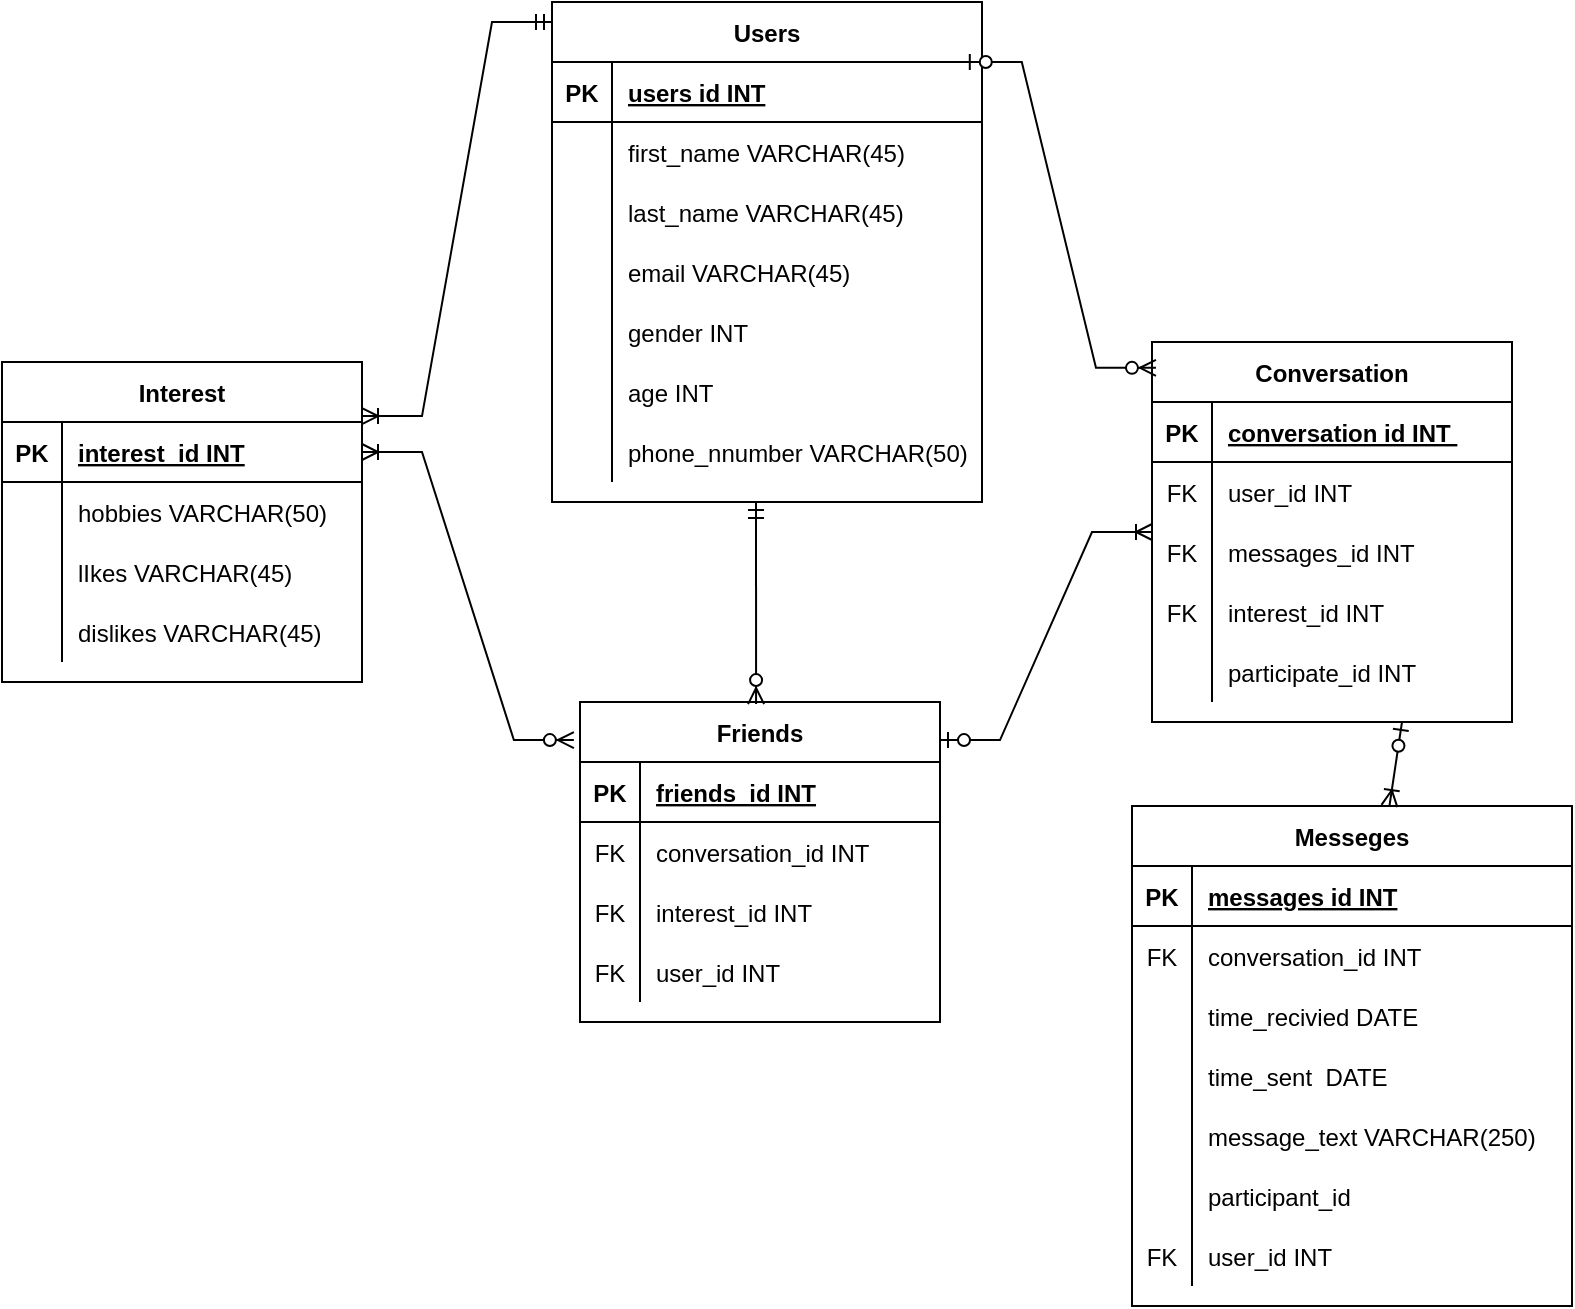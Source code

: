 <mxfile version="20.2.7" type="device"><diagram id="KVQDERozos67X1Ap4A6i" name="Page-1"><mxGraphModel dx="868" dy="450" grid="1" gridSize="10" guides="1" tooltips="1" connect="1" arrows="1" fold="1" page="1" pageScale="1" pageWidth="850" pageHeight="1100" math="0" shadow="0"><root><mxCell id="0"/><mxCell id="1" parent="0"/><mxCell id="LtBxt_j4QgVBI5qPL73E-1" value="Users" style="shape=table;startSize=30;container=1;collapsible=1;childLayout=tableLayout;fixedRows=1;rowLines=0;fontStyle=1;align=center;resizeLast=1;" parent="1" vertex="1"><mxGeometry x="335" y="110" width="215" height="250" as="geometry"/></mxCell><mxCell id="LtBxt_j4QgVBI5qPL73E-2" value="" style="shape=tableRow;horizontal=0;startSize=0;swimlaneHead=0;swimlaneBody=0;fillColor=none;collapsible=0;dropTarget=0;points=[[0,0.5],[1,0.5]];portConstraint=eastwest;top=0;left=0;right=0;bottom=1;" parent="LtBxt_j4QgVBI5qPL73E-1" vertex="1"><mxGeometry y="30" width="215" height="30" as="geometry"/></mxCell><mxCell id="LtBxt_j4QgVBI5qPL73E-3" value="PK" style="shape=partialRectangle;connectable=0;fillColor=none;top=0;left=0;bottom=0;right=0;fontStyle=1;overflow=hidden;" parent="LtBxt_j4QgVBI5qPL73E-2" vertex="1"><mxGeometry width="30" height="30" as="geometry"><mxRectangle width="30" height="30" as="alternateBounds"/></mxGeometry></mxCell><mxCell id="LtBxt_j4QgVBI5qPL73E-4" value="users id INT" style="shape=partialRectangle;connectable=0;fillColor=none;top=0;left=0;bottom=0;right=0;align=left;spacingLeft=6;fontStyle=5;overflow=hidden;" parent="LtBxt_j4QgVBI5qPL73E-2" vertex="1"><mxGeometry x="30" width="185" height="30" as="geometry"><mxRectangle width="185" height="30" as="alternateBounds"/></mxGeometry></mxCell><mxCell id="LtBxt_j4QgVBI5qPL73E-5" value="" style="shape=tableRow;horizontal=0;startSize=0;swimlaneHead=0;swimlaneBody=0;fillColor=none;collapsible=0;dropTarget=0;points=[[0,0.5],[1,0.5]];portConstraint=eastwest;top=0;left=0;right=0;bottom=0;" parent="LtBxt_j4QgVBI5qPL73E-1" vertex="1"><mxGeometry y="60" width="215" height="30" as="geometry"/></mxCell><mxCell id="LtBxt_j4QgVBI5qPL73E-6" value="" style="shape=partialRectangle;connectable=0;fillColor=none;top=0;left=0;bottom=0;right=0;editable=1;overflow=hidden;" parent="LtBxt_j4QgVBI5qPL73E-5" vertex="1"><mxGeometry width="30" height="30" as="geometry"><mxRectangle width="30" height="30" as="alternateBounds"/></mxGeometry></mxCell><mxCell id="LtBxt_j4QgVBI5qPL73E-7" value="first_name VARCHAR(45)" style="shape=partialRectangle;connectable=0;fillColor=none;top=0;left=0;bottom=0;right=0;align=left;spacingLeft=6;overflow=hidden;" parent="LtBxt_j4QgVBI5qPL73E-5" vertex="1"><mxGeometry x="30" width="185" height="30" as="geometry"><mxRectangle width="185" height="30" as="alternateBounds"/></mxGeometry></mxCell><mxCell id="LtBxt_j4QgVBI5qPL73E-8" value="" style="shape=tableRow;horizontal=0;startSize=0;swimlaneHead=0;swimlaneBody=0;fillColor=none;collapsible=0;dropTarget=0;points=[[0,0.5],[1,0.5]];portConstraint=eastwest;top=0;left=0;right=0;bottom=0;" parent="LtBxt_j4QgVBI5qPL73E-1" vertex="1"><mxGeometry y="90" width="215" height="30" as="geometry"/></mxCell><mxCell id="LtBxt_j4QgVBI5qPL73E-9" value="" style="shape=partialRectangle;connectable=0;fillColor=none;top=0;left=0;bottom=0;right=0;editable=1;overflow=hidden;" parent="LtBxt_j4QgVBI5qPL73E-8" vertex="1"><mxGeometry width="30" height="30" as="geometry"><mxRectangle width="30" height="30" as="alternateBounds"/></mxGeometry></mxCell><mxCell id="LtBxt_j4QgVBI5qPL73E-10" value="last_name VARCHAR(45)" style="shape=partialRectangle;connectable=0;fillColor=none;top=0;left=0;bottom=0;right=0;align=left;spacingLeft=6;overflow=hidden;" parent="LtBxt_j4QgVBI5qPL73E-8" vertex="1"><mxGeometry x="30" width="185" height="30" as="geometry"><mxRectangle width="185" height="30" as="alternateBounds"/></mxGeometry></mxCell><mxCell id="LtBxt_j4QgVBI5qPL73E-11" value="" style="shape=tableRow;horizontal=0;startSize=0;swimlaneHead=0;swimlaneBody=0;fillColor=none;collapsible=0;dropTarget=0;points=[[0,0.5],[1,0.5]];portConstraint=eastwest;top=0;left=0;right=0;bottom=0;" parent="LtBxt_j4QgVBI5qPL73E-1" vertex="1"><mxGeometry y="120" width="215" height="30" as="geometry"/></mxCell><mxCell id="LtBxt_j4QgVBI5qPL73E-12" value="" style="shape=partialRectangle;connectable=0;fillColor=none;top=0;left=0;bottom=0;right=0;editable=1;overflow=hidden;" parent="LtBxt_j4QgVBI5qPL73E-11" vertex="1"><mxGeometry width="30" height="30" as="geometry"><mxRectangle width="30" height="30" as="alternateBounds"/></mxGeometry></mxCell><mxCell id="LtBxt_j4QgVBI5qPL73E-13" value="email VARCHAR(45)" style="shape=partialRectangle;connectable=0;fillColor=none;top=0;left=0;bottom=0;right=0;align=left;spacingLeft=6;overflow=hidden;" parent="LtBxt_j4QgVBI5qPL73E-11" vertex="1"><mxGeometry x="30" width="185" height="30" as="geometry"><mxRectangle width="185" height="30" as="alternateBounds"/></mxGeometry></mxCell><mxCell id="LtBxt_j4QgVBI5qPL73E-14" value="" style="shape=tableRow;horizontal=0;startSize=0;swimlaneHead=0;swimlaneBody=0;fillColor=none;collapsible=0;dropTarget=0;points=[[0,0.5],[1,0.5]];portConstraint=eastwest;top=0;left=0;right=0;bottom=0;" parent="LtBxt_j4QgVBI5qPL73E-1" vertex="1"><mxGeometry y="150" width="215" height="30" as="geometry"/></mxCell><mxCell id="LtBxt_j4QgVBI5qPL73E-15" value="" style="shape=partialRectangle;connectable=0;fillColor=none;top=0;left=0;bottom=0;right=0;editable=1;overflow=hidden;" parent="LtBxt_j4QgVBI5qPL73E-14" vertex="1"><mxGeometry width="30" height="30" as="geometry"><mxRectangle width="30" height="30" as="alternateBounds"/></mxGeometry></mxCell><mxCell id="LtBxt_j4QgVBI5qPL73E-16" value="gender INT" style="shape=partialRectangle;connectable=0;fillColor=none;top=0;left=0;bottom=0;right=0;align=left;spacingLeft=6;overflow=hidden;" parent="LtBxt_j4QgVBI5qPL73E-14" vertex="1"><mxGeometry x="30" width="185" height="30" as="geometry"><mxRectangle width="185" height="30" as="alternateBounds"/></mxGeometry></mxCell><mxCell id="LtBxt_j4QgVBI5qPL73E-17" value="" style="shape=tableRow;horizontal=0;startSize=0;swimlaneHead=0;swimlaneBody=0;fillColor=none;collapsible=0;dropTarget=0;points=[[0,0.5],[1,0.5]];portConstraint=eastwest;top=0;left=0;right=0;bottom=0;" parent="LtBxt_j4QgVBI5qPL73E-1" vertex="1"><mxGeometry y="180" width="215" height="30" as="geometry"/></mxCell><mxCell id="LtBxt_j4QgVBI5qPL73E-18" value="" style="shape=partialRectangle;connectable=0;fillColor=none;top=0;left=0;bottom=0;right=0;editable=1;overflow=hidden;" parent="LtBxt_j4QgVBI5qPL73E-17" vertex="1"><mxGeometry width="30" height="30" as="geometry"><mxRectangle width="30" height="30" as="alternateBounds"/></mxGeometry></mxCell><mxCell id="LtBxt_j4QgVBI5qPL73E-19" value="age INT" style="shape=partialRectangle;connectable=0;fillColor=none;top=0;left=0;bottom=0;right=0;align=left;spacingLeft=6;overflow=hidden;" parent="LtBxt_j4QgVBI5qPL73E-17" vertex="1"><mxGeometry x="30" width="185" height="30" as="geometry"><mxRectangle width="185" height="30" as="alternateBounds"/></mxGeometry></mxCell><mxCell id="LtBxt_j4QgVBI5qPL73E-20" value="" style="shape=tableRow;horizontal=0;startSize=0;swimlaneHead=0;swimlaneBody=0;fillColor=none;collapsible=0;dropTarget=0;points=[[0,0.5],[1,0.5]];portConstraint=eastwest;top=0;left=0;right=0;bottom=0;" parent="LtBxt_j4QgVBI5qPL73E-1" vertex="1"><mxGeometry y="210" width="215" height="30" as="geometry"/></mxCell><mxCell id="LtBxt_j4QgVBI5qPL73E-21" value="" style="shape=partialRectangle;connectable=0;fillColor=none;top=0;left=0;bottom=0;right=0;editable=1;overflow=hidden;" parent="LtBxt_j4QgVBI5qPL73E-20" vertex="1"><mxGeometry width="30" height="30" as="geometry"><mxRectangle width="30" height="30" as="alternateBounds"/></mxGeometry></mxCell><mxCell id="LtBxt_j4QgVBI5qPL73E-22" value="phone_nnumber VARCHAR(50)" style="shape=partialRectangle;connectable=0;fillColor=none;top=0;left=0;bottom=0;right=0;align=left;spacingLeft=6;overflow=hidden;" parent="LtBxt_j4QgVBI5qPL73E-20" vertex="1"><mxGeometry x="30" width="185" height="30" as="geometry"><mxRectangle width="185" height="30" as="alternateBounds"/></mxGeometry></mxCell><mxCell id="LtBxt_j4QgVBI5qPL73E-23" value="Interest" style="shape=table;startSize=30;container=1;collapsible=1;childLayout=tableLayout;fixedRows=1;rowLines=0;fontStyle=1;align=center;resizeLast=1;" parent="1" vertex="1"><mxGeometry x="60" y="290" width="180" height="160" as="geometry"/></mxCell><mxCell id="LtBxt_j4QgVBI5qPL73E-24" value="" style="shape=tableRow;horizontal=0;startSize=0;swimlaneHead=0;swimlaneBody=0;fillColor=none;collapsible=0;dropTarget=0;points=[[0,0.5],[1,0.5]];portConstraint=eastwest;top=0;left=0;right=0;bottom=1;" parent="LtBxt_j4QgVBI5qPL73E-23" vertex="1"><mxGeometry y="30" width="180" height="30" as="geometry"/></mxCell><mxCell id="LtBxt_j4QgVBI5qPL73E-25" value="PK" style="shape=partialRectangle;connectable=0;fillColor=none;top=0;left=0;bottom=0;right=0;fontStyle=1;overflow=hidden;" parent="LtBxt_j4QgVBI5qPL73E-24" vertex="1"><mxGeometry width="30" height="30" as="geometry"><mxRectangle width="30" height="30" as="alternateBounds"/></mxGeometry></mxCell><mxCell id="LtBxt_j4QgVBI5qPL73E-26" value="interest_id INT" style="shape=partialRectangle;connectable=0;fillColor=none;top=0;left=0;bottom=0;right=0;align=left;spacingLeft=6;fontStyle=5;overflow=hidden;" parent="LtBxt_j4QgVBI5qPL73E-24" vertex="1"><mxGeometry x="30" width="150" height="30" as="geometry"><mxRectangle width="150" height="30" as="alternateBounds"/></mxGeometry></mxCell><mxCell id="LtBxt_j4QgVBI5qPL73E-27" value="" style="shape=tableRow;horizontal=0;startSize=0;swimlaneHead=0;swimlaneBody=0;fillColor=none;collapsible=0;dropTarget=0;points=[[0,0.5],[1,0.5]];portConstraint=eastwest;top=0;left=0;right=0;bottom=0;" parent="LtBxt_j4QgVBI5qPL73E-23" vertex="1"><mxGeometry y="60" width="180" height="30" as="geometry"/></mxCell><mxCell id="LtBxt_j4QgVBI5qPL73E-28" value="" style="shape=partialRectangle;connectable=0;fillColor=none;top=0;left=0;bottom=0;right=0;editable=1;overflow=hidden;" parent="LtBxt_j4QgVBI5qPL73E-27" vertex="1"><mxGeometry width="30" height="30" as="geometry"><mxRectangle width="30" height="30" as="alternateBounds"/></mxGeometry></mxCell><mxCell id="LtBxt_j4QgVBI5qPL73E-29" value="hobbies VARCHAR(50)" style="shape=partialRectangle;connectable=0;fillColor=none;top=0;left=0;bottom=0;right=0;align=left;spacingLeft=6;overflow=hidden;" parent="LtBxt_j4QgVBI5qPL73E-27" vertex="1"><mxGeometry x="30" width="150" height="30" as="geometry"><mxRectangle width="150" height="30" as="alternateBounds"/></mxGeometry></mxCell><mxCell id="LtBxt_j4QgVBI5qPL73E-30" value="" style="shape=tableRow;horizontal=0;startSize=0;swimlaneHead=0;swimlaneBody=0;fillColor=none;collapsible=0;dropTarget=0;points=[[0,0.5],[1,0.5]];portConstraint=eastwest;top=0;left=0;right=0;bottom=0;" parent="LtBxt_j4QgVBI5qPL73E-23" vertex="1"><mxGeometry y="90" width="180" height="30" as="geometry"/></mxCell><mxCell id="LtBxt_j4QgVBI5qPL73E-31" value="" style="shape=partialRectangle;connectable=0;fillColor=none;top=0;left=0;bottom=0;right=0;editable=1;overflow=hidden;" parent="LtBxt_j4QgVBI5qPL73E-30" vertex="1"><mxGeometry width="30" height="30" as="geometry"><mxRectangle width="30" height="30" as="alternateBounds"/></mxGeometry></mxCell><mxCell id="LtBxt_j4QgVBI5qPL73E-32" value="lIkes VARCHAR(45)" style="shape=partialRectangle;connectable=0;fillColor=none;top=0;left=0;bottom=0;right=0;align=left;spacingLeft=6;overflow=hidden;" parent="LtBxt_j4QgVBI5qPL73E-30" vertex="1"><mxGeometry x="30" width="150" height="30" as="geometry"><mxRectangle width="150" height="30" as="alternateBounds"/></mxGeometry></mxCell><mxCell id="LtBxt_j4QgVBI5qPL73E-33" value="" style="shape=tableRow;horizontal=0;startSize=0;swimlaneHead=0;swimlaneBody=0;fillColor=none;collapsible=0;dropTarget=0;points=[[0,0.5],[1,0.5]];portConstraint=eastwest;top=0;left=0;right=0;bottom=0;" parent="LtBxt_j4QgVBI5qPL73E-23" vertex="1"><mxGeometry y="120" width="180" height="30" as="geometry"/></mxCell><mxCell id="LtBxt_j4QgVBI5qPL73E-34" value="" style="shape=partialRectangle;connectable=0;fillColor=none;top=0;left=0;bottom=0;right=0;editable=1;overflow=hidden;" parent="LtBxt_j4QgVBI5qPL73E-33" vertex="1"><mxGeometry width="30" height="30" as="geometry"><mxRectangle width="30" height="30" as="alternateBounds"/></mxGeometry></mxCell><mxCell id="LtBxt_j4QgVBI5qPL73E-35" value="dislikes VARCHAR(45)" style="shape=partialRectangle;connectable=0;fillColor=none;top=0;left=0;bottom=0;right=0;align=left;spacingLeft=6;overflow=hidden;" parent="LtBxt_j4QgVBI5qPL73E-33" vertex="1"><mxGeometry x="30" width="150" height="30" as="geometry"><mxRectangle width="150" height="30" as="alternateBounds"/></mxGeometry></mxCell><mxCell id="LtBxt_j4QgVBI5qPL73E-36" value="Friends" style="shape=table;startSize=30;container=1;collapsible=1;childLayout=tableLayout;fixedRows=1;rowLines=0;fontStyle=1;align=center;resizeLast=1;" parent="1" vertex="1"><mxGeometry x="349" y="460" width="180" height="160" as="geometry"/></mxCell><mxCell id="LtBxt_j4QgVBI5qPL73E-37" value="" style="shape=tableRow;horizontal=0;startSize=0;swimlaneHead=0;swimlaneBody=0;fillColor=none;collapsible=0;dropTarget=0;points=[[0,0.5],[1,0.5]];portConstraint=eastwest;top=0;left=0;right=0;bottom=1;" parent="LtBxt_j4QgVBI5qPL73E-36" vertex="1"><mxGeometry y="30" width="180" height="30" as="geometry"/></mxCell><mxCell id="LtBxt_j4QgVBI5qPL73E-38" value="PK" style="shape=partialRectangle;connectable=0;fillColor=none;top=0;left=0;bottom=0;right=0;fontStyle=1;overflow=hidden;" parent="LtBxt_j4QgVBI5qPL73E-37" vertex="1"><mxGeometry width="30" height="30" as="geometry"><mxRectangle width="30" height="30" as="alternateBounds"/></mxGeometry></mxCell><mxCell id="LtBxt_j4QgVBI5qPL73E-39" value="friends_id INT" style="shape=partialRectangle;connectable=0;fillColor=none;top=0;left=0;bottom=0;right=0;align=left;spacingLeft=6;fontStyle=5;overflow=hidden;" parent="LtBxt_j4QgVBI5qPL73E-37" vertex="1"><mxGeometry x="30" width="150" height="30" as="geometry"><mxRectangle width="150" height="30" as="alternateBounds"/></mxGeometry></mxCell><mxCell id="LtBxt_j4QgVBI5qPL73E-40" value="" style="shape=tableRow;horizontal=0;startSize=0;swimlaneHead=0;swimlaneBody=0;fillColor=none;collapsible=0;dropTarget=0;points=[[0,0.5],[1,0.5]];portConstraint=eastwest;top=0;left=0;right=0;bottom=0;" parent="LtBxt_j4QgVBI5qPL73E-36" vertex="1"><mxGeometry y="60" width="180" height="30" as="geometry"/></mxCell><mxCell id="LtBxt_j4QgVBI5qPL73E-41" value="FK" style="shape=partialRectangle;connectable=0;fillColor=none;top=0;left=0;bottom=0;right=0;editable=1;overflow=hidden;" parent="LtBxt_j4QgVBI5qPL73E-40" vertex="1"><mxGeometry width="30" height="30" as="geometry"><mxRectangle width="30" height="30" as="alternateBounds"/></mxGeometry></mxCell><mxCell id="LtBxt_j4QgVBI5qPL73E-42" value="conversation_id INT" style="shape=partialRectangle;connectable=0;fillColor=none;top=0;left=0;bottom=0;right=0;align=left;spacingLeft=6;overflow=hidden;" parent="LtBxt_j4QgVBI5qPL73E-40" vertex="1"><mxGeometry x="30" width="150" height="30" as="geometry"><mxRectangle width="150" height="30" as="alternateBounds"/></mxGeometry></mxCell><mxCell id="LtBxt_j4QgVBI5qPL73E-43" value="" style="shape=tableRow;horizontal=0;startSize=0;swimlaneHead=0;swimlaneBody=0;fillColor=none;collapsible=0;dropTarget=0;points=[[0,0.5],[1,0.5]];portConstraint=eastwest;top=0;left=0;right=0;bottom=0;" parent="LtBxt_j4QgVBI5qPL73E-36" vertex="1"><mxGeometry y="90" width="180" height="30" as="geometry"/></mxCell><mxCell id="LtBxt_j4QgVBI5qPL73E-44" value="FK" style="shape=partialRectangle;connectable=0;fillColor=none;top=0;left=0;bottom=0;right=0;editable=1;overflow=hidden;" parent="LtBxt_j4QgVBI5qPL73E-43" vertex="1"><mxGeometry width="30" height="30" as="geometry"><mxRectangle width="30" height="30" as="alternateBounds"/></mxGeometry></mxCell><mxCell id="LtBxt_j4QgVBI5qPL73E-45" value="interest_id INT" style="shape=partialRectangle;connectable=0;fillColor=none;top=0;left=0;bottom=0;right=0;align=left;spacingLeft=6;overflow=hidden;" parent="LtBxt_j4QgVBI5qPL73E-43" vertex="1"><mxGeometry x="30" width="150" height="30" as="geometry"><mxRectangle width="150" height="30" as="alternateBounds"/></mxGeometry></mxCell><mxCell id="LtBxt_j4QgVBI5qPL73E-46" value="" style="shape=tableRow;horizontal=0;startSize=0;swimlaneHead=0;swimlaneBody=0;fillColor=none;collapsible=0;dropTarget=0;points=[[0,0.5],[1,0.5]];portConstraint=eastwest;top=0;left=0;right=0;bottom=0;" parent="LtBxt_j4QgVBI5qPL73E-36" vertex="1"><mxGeometry y="120" width="180" height="30" as="geometry"/></mxCell><mxCell id="LtBxt_j4QgVBI5qPL73E-47" value="FK" style="shape=partialRectangle;connectable=0;fillColor=none;top=0;left=0;bottom=0;right=0;editable=1;overflow=hidden;" parent="LtBxt_j4QgVBI5qPL73E-46" vertex="1"><mxGeometry width="30" height="30" as="geometry"><mxRectangle width="30" height="30" as="alternateBounds"/></mxGeometry></mxCell><mxCell id="LtBxt_j4QgVBI5qPL73E-48" value="user_id INT" style="shape=partialRectangle;connectable=0;fillColor=none;top=0;left=0;bottom=0;right=0;align=left;spacingLeft=6;overflow=hidden;" parent="LtBxt_j4QgVBI5qPL73E-46" vertex="1"><mxGeometry x="30" width="150" height="30" as="geometry"><mxRectangle width="150" height="30" as="alternateBounds"/></mxGeometry></mxCell><mxCell id="LtBxt_j4QgVBI5qPL73E-49" value="Conversation" style="shape=table;startSize=30;container=1;collapsible=1;childLayout=tableLayout;fixedRows=1;rowLines=0;fontStyle=1;align=center;resizeLast=1;" parent="1" vertex="1"><mxGeometry x="635" y="280" width="180" height="190" as="geometry"/></mxCell><mxCell id="LtBxt_j4QgVBI5qPL73E-50" value="" style="shape=tableRow;horizontal=0;startSize=0;swimlaneHead=0;swimlaneBody=0;fillColor=none;collapsible=0;dropTarget=0;points=[[0,0.5],[1,0.5]];portConstraint=eastwest;top=0;left=0;right=0;bottom=1;" parent="LtBxt_j4QgVBI5qPL73E-49" vertex="1"><mxGeometry y="30" width="180" height="30" as="geometry"/></mxCell><mxCell id="LtBxt_j4QgVBI5qPL73E-51" value="PK" style="shape=partialRectangle;connectable=0;fillColor=none;top=0;left=0;bottom=0;right=0;fontStyle=1;overflow=hidden;" parent="LtBxt_j4QgVBI5qPL73E-50" vertex="1"><mxGeometry width="30" height="30" as="geometry"><mxRectangle width="30" height="30" as="alternateBounds"/></mxGeometry></mxCell><mxCell id="LtBxt_j4QgVBI5qPL73E-52" value="conversation id INT " style="shape=partialRectangle;connectable=0;fillColor=none;top=0;left=0;bottom=0;right=0;align=left;spacingLeft=6;fontStyle=5;overflow=hidden;" parent="LtBxt_j4QgVBI5qPL73E-50" vertex="1"><mxGeometry x="30" width="150" height="30" as="geometry"><mxRectangle width="150" height="30" as="alternateBounds"/></mxGeometry></mxCell><mxCell id="LtBxt_j4QgVBI5qPL73E-53" value="" style="shape=tableRow;horizontal=0;startSize=0;swimlaneHead=0;swimlaneBody=0;fillColor=none;collapsible=0;dropTarget=0;points=[[0,0.5],[1,0.5]];portConstraint=eastwest;top=0;left=0;right=0;bottom=0;" parent="LtBxt_j4QgVBI5qPL73E-49" vertex="1"><mxGeometry y="60" width="180" height="30" as="geometry"/></mxCell><mxCell id="LtBxt_j4QgVBI5qPL73E-54" value="FK" style="shape=partialRectangle;connectable=0;fillColor=none;top=0;left=0;bottom=0;right=0;editable=1;overflow=hidden;" parent="LtBxt_j4QgVBI5qPL73E-53" vertex="1"><mxGeometry width="30" height="30" as="geometry"><mxRectangle width="30" height="30" as="alternateBounds"/></mxGeometry></mxCell><mxCell id="LtBxt_j4QgVBI5qPL73E-55" value="user_id INT" style="shape=partialRectangle;connectable=0;fillColor=none;top=0;left=0;bottom=0;right=0;align=left;spacingLeft=6;overflow=hidden;" parent="LtBxt_j4QgVBI5qPL73E-53" vertex="1"><mxGeometry x="30" width="150" height="30" as="geometry"><mxRectangle width="150" height="30" as="alternateBounds"/></mxGeometry></mxCell><mxCell id="LtBxt_j4QgVBI5qPL73E-56" value="" style="shape=tableRow;horizontal=0;startSize=0;swimlaneHead=0;swimlaneBody=0;fillColor=none;collapsible=0;dropTarget=0;points=[[0,0.5],[1,0.5]];portConstraint=eastwest;top=0;left=0;right=0;bottom=0;" parent="LtBxt_j4QgVBI5qPL73E-49" vertex="1"><mxGeometry y="90" width="180" height="30" as="geometry"/></mxCell><mxCell id="LtBxt_j4QgVBI5qPL73E-57" value="FK" style="shape=partialRectangle;connectable=0;fillColor=none;top=0;left=0;bottom=0;right=0;editable=1;overflow=hidden;" parent="LtBxt_j4QgVBI5qPL73E-56" vertex="1"><mxGeometry width="30" height="30" as="geometry"><mxRectangle width="30" height="30" as="alternateBounds"/></mxGeometry></mxCell><mxCell id="LtBxt_j4QgVBI5qPL73E-58" value="messages_id INT" style="shape=partialRectangle;connectable=0;fillColor=none;top=0;left=0;bottom=0;right=0;align=left;spacingLeft=6;overflow=hidden;" parent="LtBxt_j4QgVBI5qPL73E-56" vertex="1"><mxGeometry x="30" width="150" height="30" as="geometry"><mxRectangle width="150" height="30" as="alternateBounds"/></mxGeometry></mxCell><mxCell id="LtBxt_j4QgVBI5qPL73E-59" value="" style="shape=tableRow;horizontal=0;startSize=0;swimlaneHead=0;swimlaneBody=0;fillColor=none;collapsible=0;dropTarget=0;points=[[0,0.5],[1,0.5]];portConstraint=eastwest;top=0;left=0;right=0;bottom=0;" parent="LtBxt_j4QgVBI5qPL73E-49" vertex="1"><mxGeometry y="120" width="180" height="30" as="geometry"/></mxCell><mxCell id="LtBxt_j4QgVBI5qPL73E-60" value="FK" style="shape=partialRectangle;connectable=0;fillColor=none;top=0;left=0;bottom=0;right=0;editable=1;overflow=hidden;" parent="LtBxt_j4QgVBI5qPL73E-59" vertex="1"><mxGeometry width="30" height="30" as="geometry"><mxRectangle width="30" height="30" as="alternateBounds"/></mxGeometry></mxCell><mxCell id="LtBxt_j4QgVBI5qPL73E-61" value="interest_id INT" style="shape=partialRectangle;connectable=0;fillColor=none;top=0;left=0;bottom=0;right=0;align=left;spacingLeft=6;overflow=hidden;" parent="LtBxt_j4QgVBI5qPL73E-59" vertex="1"><mxGeometry x="30" width="150" height="30" as="geometry"><mxRectangle width="150" height="30" as="alternateBounds"/></mxGeometry></mxCell><mxCell id="LtBxt_j4QgVBI5qPL73E-80" value="" style="shape=tableRow;horizontal=0;startSize=0;swimlaneHead=0;swimlaneBody=0;fillColor=none;collapsible=0;dropTarget=0;points=[[0,0.5],[1,0.5]];portConstraint=eastwest;top=0;left=0;right=0;bottom=0;" parent="LtBxt_j4QgVBI5qPL73E-49" vertex="1"><mxGeometry y="150" width="180" height="30" as="geometry"/></mxCell><mxCell id="LtBxt_j4QgVBI5qPL73E-81" value="" style="shape=partialRectangle;connectable=0;fillColor=none;top=0;left=0;bottom=0;right=0;editable=1;overflow=hidden;" parent="LtBxt_j4QgVBI5qPL73E-80" vertex="1"><mxGeometry width="30" height="30" as="geometry"><mxRectangle width="30" height="30" as="alternateBounds"/></mxGeometry></mxCell><mxCell id="LtBxt_j4QgVBI5qPL73E-82" value="participate_id INT" style="shape=partialRectangle;connectable=0;fillColor=none;top=0;left=0;bottom=0;right=0;align=left;spacingLeft=6;overflow=hidden;" parent="LtBxt_j4QgVBI5qPL73E-80" vertex="1"><mxGeometry x="30" width="150" height="30" as="geometry"><mxRectangle width="150" height="30" as="alternateBounds"/></mxGeometry></mxCell><mxCell id="LtBxt_j4QgVBI5qPL73E-62" value="Messeges" style="shape=table;startSize=30;container=1;collapsible=1;childLayout=tableLayout;fixedRows=1;rowLines=0;fontStyle=1;align=center;resizeLast=1;" parent="1" vertex="1"><mxGeometry x="625" y="512" width="220" height="250" as="geometry"/></mxCell><mxCell id="LtBxt_j4QgVBI5qPL73E-63" value="" style="shape=tableRow;horizontal=0;startSize=0;swimlaneHead=0;swimlaneBody=0;fillColor=none;collapsible=0;dropTarget=0;points=[[0,0.5],[1,0.5]];portConstraint=eastwest;top=0;left=0;right=0;bottom=1;" parent="LtBxt_j4QgVBI5qPL73E-62" vertex="1"><mxGeometry y="30" width="220" height="30" as="geometry"/></mxCell><mxCell id="LtBxt_j4QgVBI5qPL73E-64" value="PK" style="shape=partialRectangle;connectable=0;fillColor=none;top=0;left=0;bottom=0;right=0;fontStyle=1;overflow=hidden;" parent="LtBxt_j4QgVBI5qPL73E-63" vertex="1"><mxGeometry width="30" height="30" as="geometry"><mxRectangle width="30" height="30" as="alternateBounds"/></mxGeometry></mxCell><mxCell id="LtBxt_j4QgVBI5qPL73E-65" value="messages id INT" style="shape=partialRectangle;connectable=0;fillColor=none;top=0;left=0;bottom=0;right=0;align=left;spacingLeft=6;fontStyle=5;overflow=hidden;" parent="LtBxt_j4QgVBI5qPL73E-63" vertex="1"><mxGeometry x="30" width="190" height="30" as="geometry"><mxRectangle width="190" height="30" as="alternateBounds"/></mxGeometry></mxCell><mxCell id="LtBxt_j4QgVBI5qPL73E-66" value="" style="shape=tableRow;horizontal=0;startSize=0;swimlaneHead=0;swimlaneBody=0;fillColor=none;collapsible=0;dropTarget=0;points=[[0,0.5],[1,0.5]];portConstraint=eastwest;top=0;left=0;right=0;bottom=0;" parent="LtBxt_j4QgVBI5qPL73E-62" vertex="1"><mxGeometry y="60" width="220" height="30" as="geometry"/></mxCell><mxCell id="LtBxt_j4QgVBI5qPL73E-67" value="FK" style="shape=partialRectangle;connectable=0;fillColor=none;top=0;left=0;bottom=0;right=0;editable=1;overflow=hidden;" parent="LtBxt_j4QgVBI5qPL73E-66" vertex="1"><mxGeometry width="30" height="30" as="geometry"><mxRectangle width="30" height="30" as="alternateBounds"/></mxGeometry></mxCell><mxCell id="LtBxt_j4QgVBI5qPL73E-68" value="conversation_id INT" style="shape=partialRectangle;connectable=0;fillColor=none;top=0;left=0;bottom=0;right=0;align=left;spacingLeft=6;overflow=hidden;" parent="LtBxt_j4QgVBI5qPL73E-66" vertex="1"><mxGeometry x="30" width="190" height="30" as="geometry"><mxRectangle width="190" height="30" as="alternateBounds"/></mxGeometry></mxCell><mxCell id="LtBxt_j4QgVBI5qPL73E-69" value="" style="shape=tableRow;horizontal=0;startSize=0;swimlaneHead=0;swimlaneBody=0;fillColor=none;collapsible=0;dropTarget=0;points=[[0,0.5],[1,0.5]];portConstraint=eastwest;top=0;left=0;right=0;bottom=0;" parent="LtBxt_j4QgVBI5qPL73E-62" vertex="1"><mxGeometry y="90" width="220" height="30" as="geometry"/></mxCell><mxCell id="LtBxt_j4QgVBI5qPL73E-70" value="" style="shape=partialRectangle;connectable=0;fillColor=none;top=0;left=0;bottom=0;right=0;editable=1;overflow=hidden;" parent="LtBxt_j4QgVBI5qPL73E-69" vertex="1"><mxGeometry width="30" height="30" as="geometry"><mxRectangle width="30" height="30" as="alternateBounds"/></mxGeometry></mxCell><mxCell id="LtBxt_j4QgVBI5qPL73E-71" value="time_recivied DATE" style="shape=partialRectangle;connectable=0;fillColor=none;top=0;left=0;bottom=0;right=0;align=left;spacingLeft=6;overflow=hidden;" parent="LtBxt_j4QgVBI5qPL73E-69" vertex="1"><mxGeometry x="30" width="190" height="30" as="geometry"><mxRectangle width="190" height="30" as="alternateBounds"/></mxGeometry></mxCell><mxCell id="LtBxt_j4QgVBI5qPL73E-72" value="" style="shape=tableRow;horizontal=0;startSize=0;swimlaneHead=0;swimlaneBody=0;fillColor=none;collapsible=0;dropTarget=0;points=[[0,0.5],[1,0.5]];portConstraint=eastwest;top=0;left=0;right=0;bottom=0;" parent="LtBxt_j4QgVBI5qPL73E-62" vertex="1"><mxGeometry y="120" width="220" height="30" as="geometry"/></mxCell><mxCell id="LtBxt_j4QgVBI5qPL73E-73" value="" style="shape=partialRectangle;connectable=0;fillColor=none;top=0;left=0;bottom=0;right=0;editable=1;overflow=hidden;" parent="LtBxt_j4QgVBI5qPL73E-72" vertex="1"><mxGeometry width="30" height="30" as="geometry"><mxRectangle width="30" height="30" as="alternateBounds"/></mxGeometry></mxCell><mxCell id="LtBxt_j4QgVBI5qPL73E-74" value="time_sent  DATE" style="shape=partialRectangle;connectable=0;fillColor=none;top=0;left=0;bottom=0;right=0;align=left;spacingLeft=6;overflow=hidden;" parent="LtBxt_j4QgVBI5qPL73E-72" vertex="1"><mxGeometry x="30" width="190" height="30" as="geometry"><mxRectangle width="190" height="30" as="alternateBounds"/></mxGeometry></mxCell><mxCell id="LtBxt_j4QgVBI5qPL73E-77" value="" style="shape=tableRow;horizontal=0;startSize=0;swimlaneHead=0;swimlaneBody=0;fillColor=none;collapsible=0;dropTarget=0;points=[[0,0.5],[1,0.5]];portConstraint=eastwest;top=0;left=0;right=0;bottom=0;" parent="LtBxt_j4QgVBI5qPL73E-62" vertex="1"><mxGeometry y="150" width="220" height="30" as="geometry"/></mxCell><mxCell id="LtBxt_j4QgVBI5qPL73E-78" value="" style="shape=partialRectangle;connectable=0;fillColor=none;top=0;left=0;bottom=0;right=0;editable=1;overflow=hidden;" parent="LtBxt_j4QgVBI5qPL73E-77" vertex="1"><mxGeometry width="30" height="30" as="geometry"><mxRectangle width="30" height="30" as="alternateBounds"/></mxGeometry></mxCell><mxCell id="LtBxt_j4QgVBI5qPL73E-79" value="message_text VARCHAR(250)" style="shape=partialRectangle;connectable=0;fillColor=none;top=0;left=0;bottom=0;right=0;align=left;spacingLeft=6;overflow=hidden;" parent="LtBxt_j4QgVBI5qPL73E-77" vertex="1"><mxGeometry x="30" width="190" height="30" as="geometry"><mxRectangle width="190" height="30" as="alternateBounds"/></mxGeometry></mxCell><mxCell id="LtBxt_j4QgVBI5qPL73E-83" value="" style="shape=tableRow;horizontal=0;startSize=0;swimlaneHead=0;swimlaneBody=0;fillColor=none;collapsible=0;dropTarget=0;points=[[0,0.5],[1,0.5]];portConstraint=eastwest;top=0;left=0;right=0;bottom=0;" parent="LtBxt_j4QgVBI5qPL73E-62" vertex="1"><mxGeometry y="180" width="220" height="30" as="geometry"/></mxCell><mxCell id="LtBxt_j4QgVBI5qPL73E-84" value="" style="shape=partialRectangle;connectable=0;fillColor=none;top=0;left=0;bottom=0;right=0;editable=1;overflow=hidden;" parent="LtBxt_j4QgVBI5qPL73E-83" vertex="1"><mxGeometry width="30" height="30" as="geometry"><mxRectangle width="30" height="30" as="alternateBounds"/></mxGeometry></mxCell><mxCell id="LtBxt_j4QgVBI5qPL73E-85" value="participant_id" style="shape=partialRectangle;connectable=0;fillColor=none;top=0;left=0;bottom=0;right=0;align=left;spacingLeft=6;overflow=hidden;" parent="LtBxt_j4QgVBI5qPL73E-83" vertex="1"><mxGeometry x="30" width="190" height="30" as="geometry"><mxRectangle width="190" height="30" as="alternateBounds"/></mxGeometry></mxCell><mxCell id="LtBxt_j4QgVBI5qPL73E-86" value="" style="shape=tableRow;horizontal=0;startSize=0;swimlaneHead=0;swimlaneBody=0;fillColor=none;collapsible=0;dropTarget=0;points=[[0,0.5],[1,0.5]];portConstraint=eastwest;top=0;left=0;right=0;bottom=0;" parent="LtBxt_j4QgVBI5qPL73E-62" vertex="1"><mxGeometry y="210" width="220" height="30" as="geometry"/></mxCell><mxCell id="LtBxt_j4QgVBI5qPL73E-87" value="FK" style="shape=partialRectangle;connectable=0;fillColor=none;top=0;left=0;bottom=0;right=0;editable=1;overflow=hidden;" parent="LtBxt_j4QgVBI5qPL73E-86" vertex="1"><mxGeometry width="30" height="30" as="geometry"><mxRectangle width="30" height="30" as="alternateBounds"/></mxGeometry></mxCell><mxCell id="LtBxt_j4QgVBI5qPL73E-88" value="user_id INT" style="shape=partialRectangle;connectable=0;fillColor=none;top=0;left=0;bottom=0;right=0;align=left;spacingLeft=6;overflow=hidden;" parent="LtBxt_j4QgVBI5qPL73E-86" vertex="1"><mxGeometry x="30" width="190" height="30" as="geometry"><mxRectangle width="190" height="30" as="alternateBounds"/></mxGeometry></mxCell><mxCell id="LtBxt_j4QgVBI5qPL73E-90" value="" style="fontSize=12;html=1;endArrow=ERzeroToMany;startArrow=ERmandOne;rounded=0;entryX=0.678;entryY=-0.006;entryDx=0;entryDy=0;entryPerimeter=0;" parent="1" edge="1"><mxGeometry width="100" height="100" relative="1" as="geometry"><mxPoint x="437" y="360" as="sourcePoint"/><mxPoint x="437.04" y="461.04" as="targetPoint"/></mxGeometry></mxCell><mxCell id="LtBxt_j4QgVBI5qPL73E-91" value="" style="edgeStyle=entityRelationEdgeStyle;fontSize=12;html=1;endArrow=ERoneToMany;startArrow=ERmandOne;rounded=0;entryX=1;entryY=0.169;entryDx=0;entryDy=0;entryPerimeter=0;exitX=0;exitY=0.04;exitDx=0;exitDy=0;exitPerimeter=0;" parent="1" source="LtBxt_j4QgVBI5qPL73E-1" target="LtBxt_j4QgVBI5qPL73E-23" edge="1"><mxGeometry width="100" height="100" relative="1" as="geometry"><mxPoint x="280" y="270" as="sourcePoint"/><mxPoint x="300" y="150" as="targetPoint"/></mxGeometry></mxCell><mxCell id="LtBxt_j4QgVBI5qPL73E-92" value="" style="edgeStyle=entityRelationEdgeStyle;fontSize=12;html=1;endArrow=ERzeroToMany;startArrow=ERzeroToOne;rounded=0;exitX=0.953;exitY=0;exitDx=0;exitDy=0;exitPerimeter=0;entryX=0.011;entryY=0.068;entryDx=0;entryDy=0;entryPerimeter=0;" parent="1" source="LtBxt_j4QgVBI5qPL73E-2" target="LtBxt_j4QgVBI5qPL73E-49" edge="1"><mxGeometry width="100" height="100" relative="1" as="geometry"><mxPoint x="500" y="390" as="sourcePoint"/><mxPoint x="600" y="290" as="targetPoint"/></mxGeometry></mxCell><mxCell id="LtBxt_j4QgVBI5qPL73E-93" value="" style="edgeStyle=entityRelationEdgeStyle;fontSize=12;html=1;endArrow=ERoneToMany;startArrow=ERzeroToOne;rounded=0;exitX=1;exitY=0.119;exitDx=0;exitDy=0;exitPerimeter=0;" parent="1" source="LtBxt_j4QgVBI5qPL73E-36" target="LtBxt_j4QgVBI5qPL73E-49" edge="1"><mxGeometry width="100" height="100" relative="1" as="geometry"><mxPoint x="529" y="440" as="sourcePoint"/><mxPoint x="629" y="340" as="targetPoint"/></mxGeometry></mxCell><mxCell id="LtBxt_j4QgVBI5qPL73E-94" value="" style="fontSize=12;html=1;endArrow=ERoneToMany;startArrow=ERzeroToOne;rounded=0;" parent="1" target="LtBxt_j4QgVBI5qPL73E-62" edge="1"><mxGeometry width="100" height="100" relative="1" as="geometry"><mxPoint x="760" y="470" as="sourcePoint"/><mxPoint x="778" y="430" as="targetPoint"/></mxGeometry></mxCell><mxCell id="LtBxt_j4QgVBI5qPL73E-95" value="" style="edgeStyle=entityRelationEdgeStyle;fontSize=12;html=1;endArrow=ERoneToMany;startArrow=ERzeroToMany;rounded=0;entryX=1;entryY=0.5;entryDx=0;entryDy=0;exitX=-0.017;exitY=0.119;exitDx=0;exitDy=0;exitPerimeter=0;" parent="1" source="LtBxt_j4QgVBI5qPL73E-36" target="LtBxt_j4QgVBI5qPL73E-24" edge="1"><mxGeometry width="100" height="100" relative="1" as="geometry"><mxPoint x="280" y="500" as="sourcePoint"/><mxPoint x="380" y="400" as="targetPoint"/></mxGeometry></mxCell></root></mxGraphModel></diagram></mxfile>